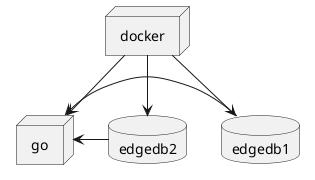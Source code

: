 @startuml observer-method

node docker

node go
database edgedb1
database edgedb2

docker -down-> go
docker -down-> edgedb1
docker -down-> edgedb2

go <-right- edgedb1
go <-right- edgedb2

@enduml